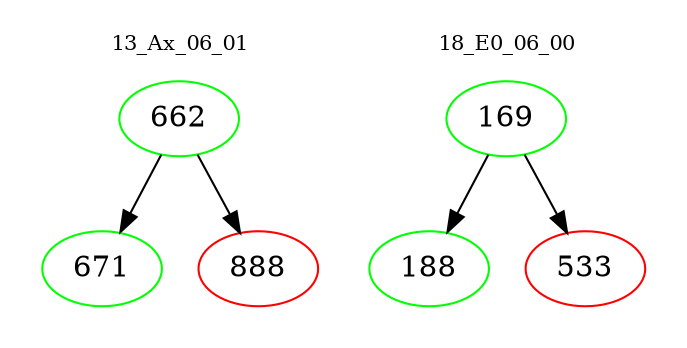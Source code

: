 digraph{
subgraph cluster_0 {
color = white
label = "13_Ax_06_01";
fontsize=10;
T0_662 [label="662", color="green"]
T0_662 -> T0_671 [color="black"]
T0_671 [label="671", color="green"]
T0_662 -> T0_888 [color="black"]
T0_888 [label="888", color="red"]
}
subgraph cluster_1 {
color = white
label = "18_E0_06_00";
fontsize=10;
T1_169 [label="169", color="green"]
T1_169 -> T1_188 [color="black"]
T1_188 [label="188", color="green"]
T1_169 -> T1_533 [color="black"]
T1_533 [label="533", color="red"]
}
}
